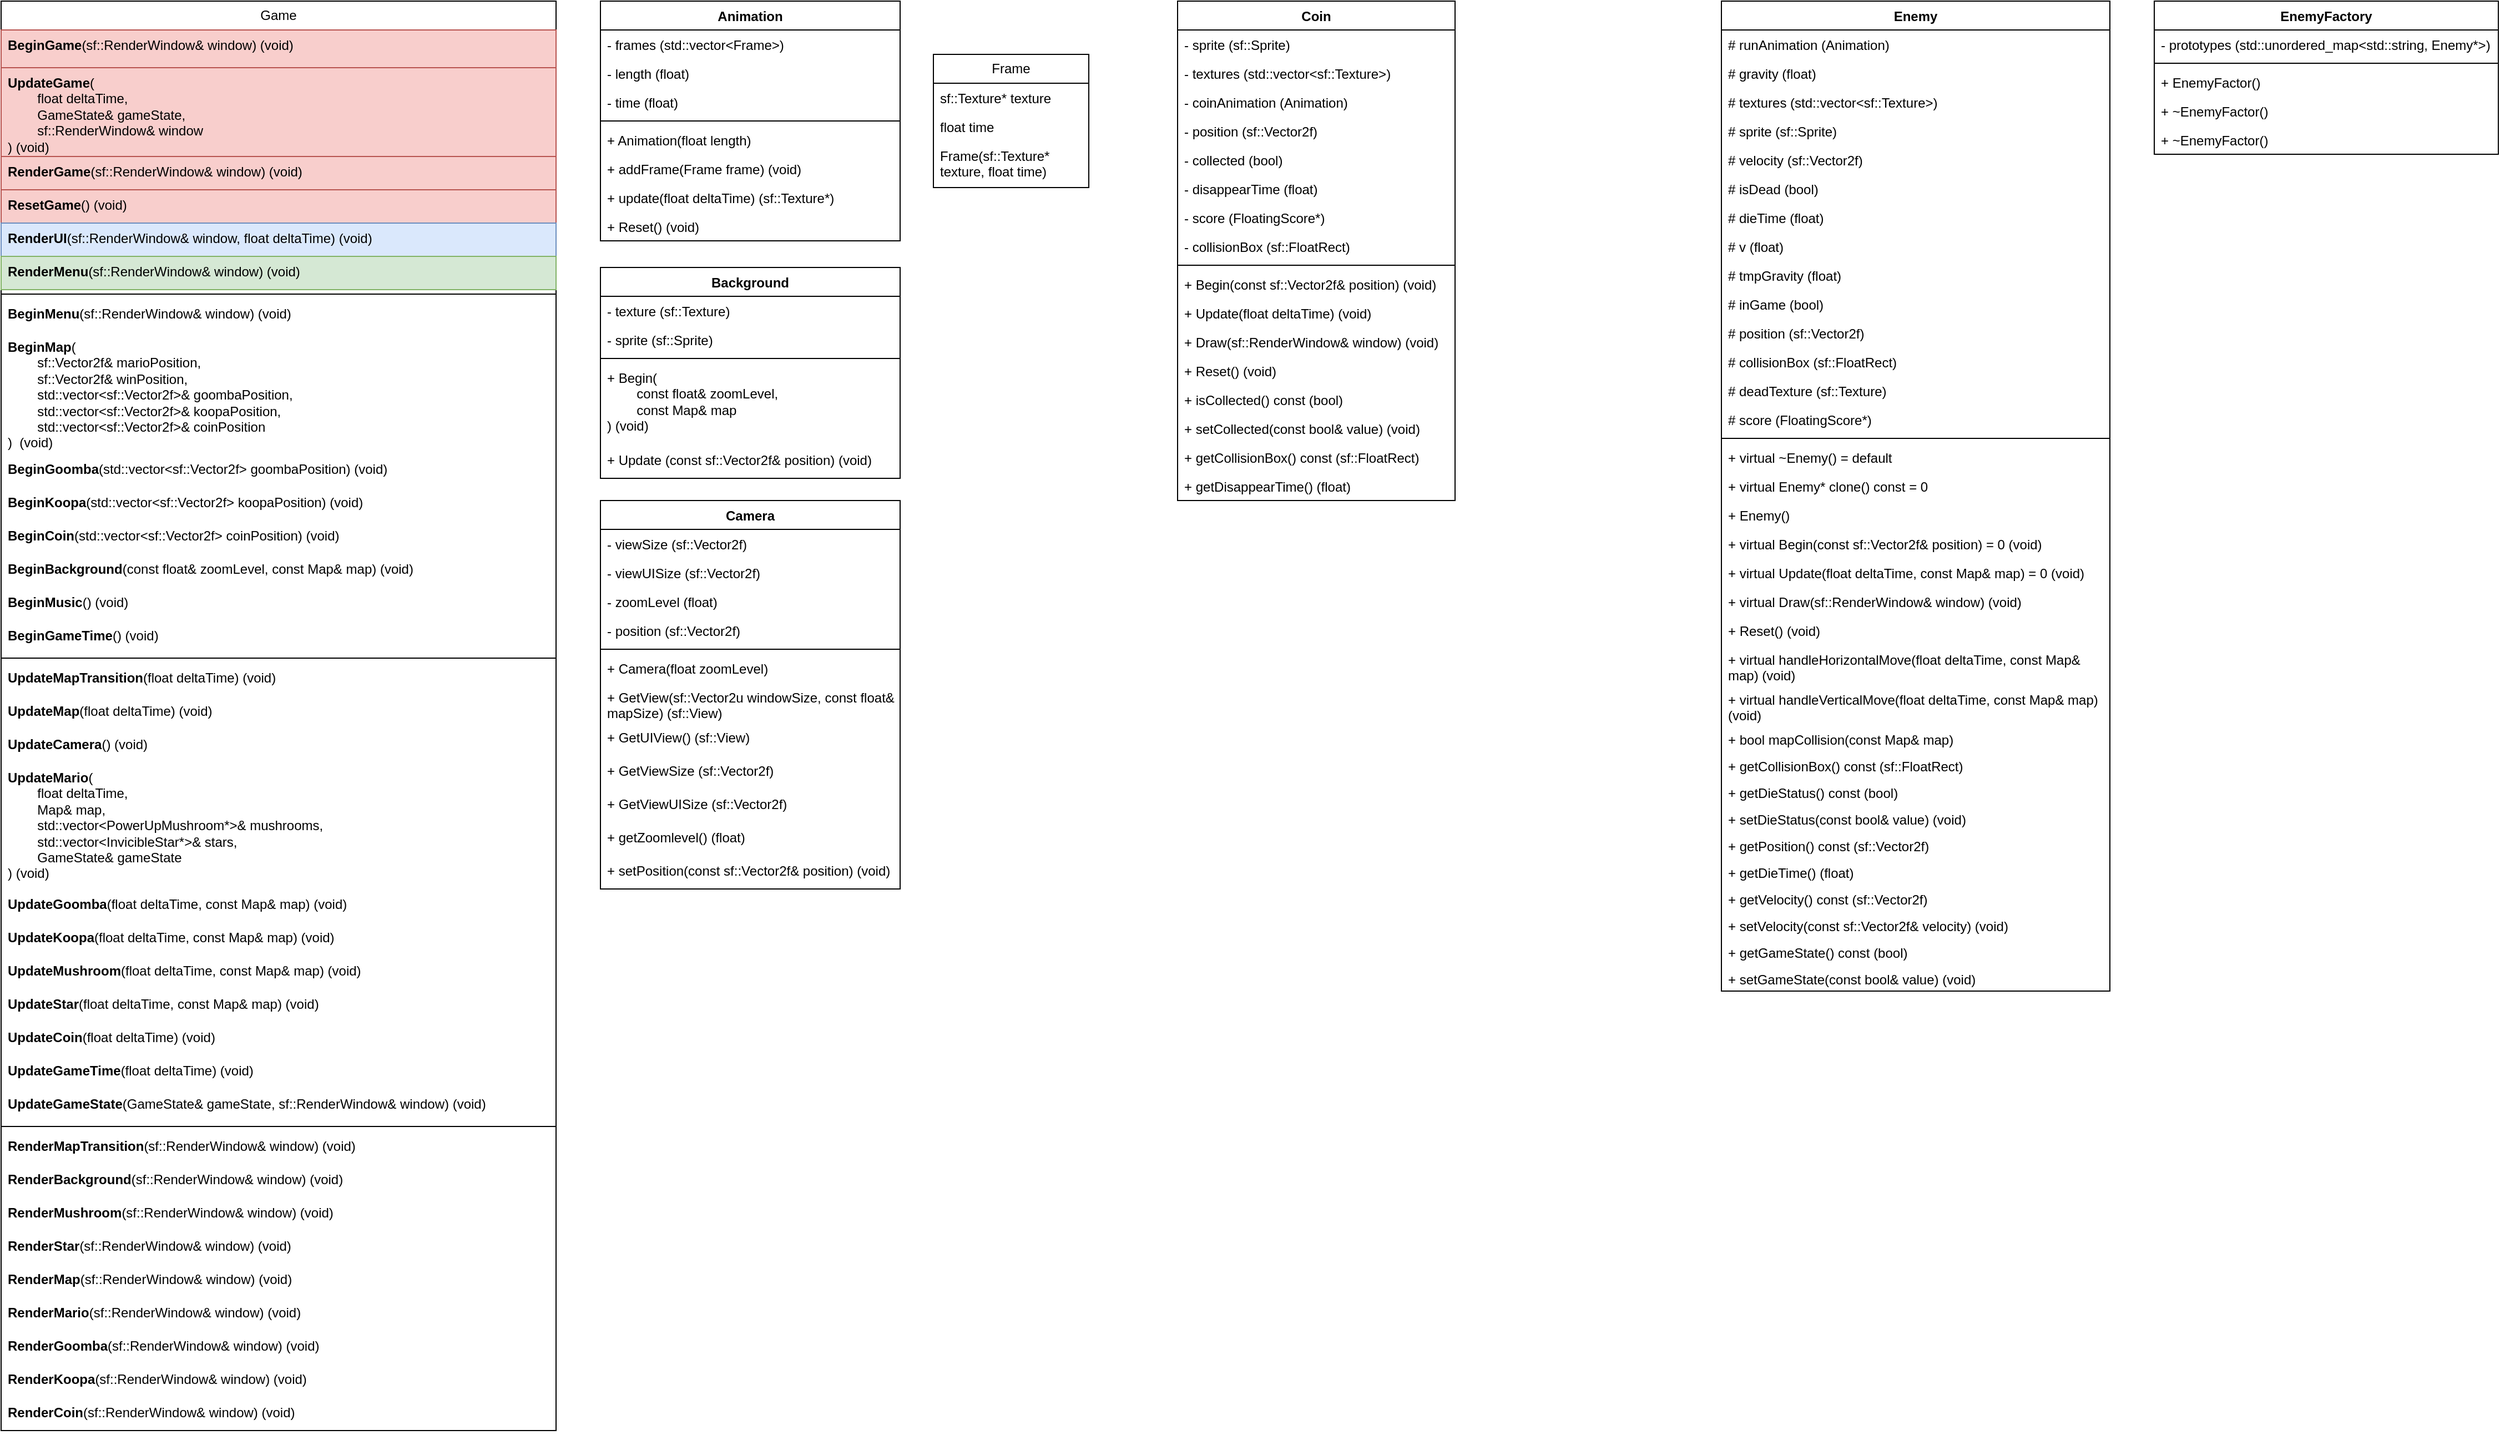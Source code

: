 <mxfile version="24.9.3">
  <diagram name="Page-1" id="PQPXkUBVj6jZy4rvquV9">
    <mxGraphModel dx="568" dy="282" grid="1" gridSize="10" guides="1" tooltips="1" connect="1" arrows="1" fold="1" page="1" pageScale="1" pageWidth="827" pageHeight="1169" math="0" shadow="0">
      <root>
        <mxCell id="0" />
        <mxCell id="1" parent="0" />
        <mxCell id="ywneILTHRXz3O28Ys9i8-1" value="Game" style="swimlane;fontStyle=0;childLayout=stackLayout;horizontal=1;startSize=26;fillColor=none;horizontalStack=0;resizeParent=1;resizeParentMax=0;resizeLast=0;collapsible=1;marginBottom=0;whiteSpace=wrap;html=1;" parent="1" vertex="1">
          <mxGeometry x="170" y="60" width="500" height="1288" as="geometry" />
        </mxCell>
        <mxCell id="ywneILTHRXz3O28Ys9i8-2" value="&lt;b&gt;BeginGame&lt;/b&gt;(sf::RenderWindow&amp;amp; window) (void)" style="text;strokeColor=#b85450;fillColor=#f8cecc;align=left;verticalAlign=top;spacingLeft=4;spacingRight=4;overflow=hidden;rotatable=0;points=[[0,0.5],[1,0.5]];portConstraint=eastwest;whiteSpace=wrap;html=1;" parent="ywneILTHRXz3O28Ys9i8-1" vertex="1">
          <mxGeometry y="26" width="500" height="34" as="geometry" />
        </mxCell>
        <mxCell id="ywneILTHRXz3O28Ys9i8-3" value="&lt;b&gt;UpdateGame&lt;/b&gt;(&lt;div&gt;&lt;span style=&quot;white-space: pre;&quot;&gt;&#x9;&lt;/span&gt;float deltaTime,&amp;nbsp;&lt;/div&gt;&lt;div&gt;&lt;span style=&quot;white-space: pre;&quot;&gt;&#x9;&lt;/span&gt;GameState&amp;amp; gameState,&amp;nbsp;&lt;/div&gt;&lt;div&gt;&lt;span style=&quot;white-space: pre;&quot;&gt;&#x9;&lt;/span&gt;sf::RenderWindow&amp;amp; window&lt;/div&gt;&lt;div&gt;) (void)&lt;/div&gt;" style="text;strokeColor=#b85450;fillColor=#f8cecc;align=left;verticalAlign=top;spacingLeft=4;spacingRight=4;overflow=hidden;rotatable=0;points=[[0,0.5],[1,0.5]];portConstraint=eastwest;whiteSpace=wrap;html=1;" parent="ywneILTHRXz3O28Ys9i8-1" vertex="1">
          <mxGeometry y="60" width="500" height="80" as="geometry" />
        </mxCell>
        <mxCell id="ywneILTHRXz3O28Ys9i8-4" value="&lt;b&gt;RenderGame&lt;/b&gt;(sf::RenderWindow&amp;amp; window) (void)" style="text;strokeColor=#b85450;fillColor=#f8cecc;align=left;verticalAlign=top;spacingLeft=4;spacingRight=4;overflow=hidden;rotatable=0;points=[[0,0.5],[1,0.5]];portConstraint=eastwest;whiteSpace=wrap;html=1;" parent="ywneILTHRXz3O28Ys9i8-1" vertex="1">
          <mxGeometry y="140" width="500" height="30" as="geometry" />
        </mxCell>
        <mxCell id="ywneILTHRXz3O28Ys9i8-7" value="&lt;b&gt;ResetGame&lt;/b&gt;() (void)" style="text;strokeColor=#b85450;fillColor=#f8cecc;align=left;verticalAlign=top;spacingLeft=4;spacingRight=4;overflow=hidden;rotatable=0;points=[[0,0.5],[1,0.5]];portConstraint=eastwest;whiteSpace=wrap;html=1;" parent="ywneILTHRXz3O28Ys9i8-1" vertex="1">
          <mxGeometry y="170" width="500" height="30" as="geometry" />
        </mxCell>
        <mxCell id="ywneILTHRXz3O28Ys9i8-5" value="&lt;b&gt;RenderUI&lt;/b&gt;(sf::RenderWindow&amp;amp; window, float deltaTime) (void)" style="text;strokeColor=#6c8ebf;fillColor=#dae8fc;align=left;verticalAlign=top;spacingLeft=4;spacingRight=4;overflow=hidden;rotatable=0;points=[[0,0.5],[1,0.5]];portConstraint=eastwest;whiteSpace=wrap;html=1;" parent="ywneILTHRXz3O28Ys9i8-1" vertex="1">
          <mxGeometry y="200" width="500" height="30" as="geometry" />
        </mxCell>
        <mxCell id="ywneILTHRXz3O28Ys9i8-6" value="&lt;b&gt;RenderMenu&lt;/b&gt;(sf::RenderWindow&amp;amp; window) (void)" style="text;strokeColor=#82b366;fillColor=#d5e8d4;align=left;verticalAlign=top;spacingLeft=4;spacingRight=4;overflow=hidden;rotatable=0;points=[[0,0.5],[1,0.5]];portConstraint=eastwest;whiteSpace=wrap;html=1;" parent="ywneILTHRXz3O28Ys9i8-1" vertex="1">
          <mxGeometry y="230" width="500" height="30" as="geometry" />
        </mxCell>
        <mxCell id="ywneILTHRXz3O28Ys9i8-18" value="" style="line;strokeWidth=1;fillColor=none;align=left;verticalAlign=middle;spacingTop=-1;spacingLeft=3;spacingRight=3;rotatable=0;labelPosition=right;points=[];portConstraint=eastwest;strokeColor=inherit;" parent="ywneILTHRXz3O28Ys9i8-1" vertex="1">
          <mxGeometry y="260" width="500" height="8" as="geometry" />
        </mxCell>
        <mxCell id="ywneILTHRXz3O28Ys9i8-10" value="&lt;b&gt;BeginMenu&lt;/b&gt;(sf::RenderWindow&amp;amp; window) (void)" style="text;strokeColor=none;fillColor=none;align=left;verticalAlign=top;spacingLeft=4;spacingRight=4;overflow=hidden;rotatable=0;points=[[0,0.5],[1,0.5]];portConstraint=eastwest;whiteSpace=wrap;html=1;" parent="ywneILTHRXz3O28Ys9i8-1" vertex="1">
          <mxGeometry y="268" width="500" height="30" as="geometry" />
        </mxCell>
        <mxCell id="ywneILTHRXz3O28Ys9i8-11" value="&lt;b&gt;BeginMap&lt;/b&gt;(&lt;div&gt;&lt;span style=&quot;white-space: pre;&quot;&gt;&#x9;&lt;/span&gt;sf::Vector2f&amp;amp; marioPosition,&lt;/div&gt;&lt;div&gt;&lt;span style=&quot;white-space: pre;&quot;&gt;&#x9;&lt;/span&gt;sf::Vector2f&amp;amp; winPosition,&lt;/div&gt;&lt;div&gt;&lt;span style=&quot;white-space: pre;&quot;&gt;&#x9;&lt;/span&gt;std::vector&amp;lt;sf::Vector2f&amp;gt;&amp;amp; goombaPosition,&lt;/div&gt;&lt;div&gt;&lt;span style=&quot;white-space: pre;&quot;&gt;&#x9;&lt;/span&gt;std::vector&amp;lt;sf::Vector2f&amp;gt;&amp;amp; koopaPosition,&amp;nbsp;&lt;/div&gt;&lt;div&gt;&lt;span style=&quot;white-space: pre;&quot;&gt;&#x9;&lt;/span&gt;std::vector&amp;lt;sf::Vector2f&amp;gt;&amp;amp; coinPosition&lt;br&gt;&lt;div&gt;)&amp;nbsp; (void)&lt;/div&gt;&lt;/div&gt;" style="text;strokeColor=none;fillColor=none;align=left;verticalAlign=top;spacingLeft=4;spacingRight=4;overflow=hidden;rotatable=0;points=[[0,0.5],[1,0.5]];portConstraint=eastwest;whiteSpace=wrap;html=1;" parent="ywneILTHRXz3O28Ys9i8-1" vertex="1">
          <mxGeometry y="298" width="500" height="110" as="geometry" />
        </mxCell>
        <mxCell id="ywneILTHRXz3O28Ys9i8-12" value="&lt;b&gt;BeginGoomba&lt;/b&gt;(std::vector&amp;lt;sf::Vector2f&amp;gt; goombaPosition) (void)" style="text;strokeColor=none;fillColor=none;align=left;verticalAlign=top;spacingLeft=4;spacingRight=4;overflow=hidden;rotatable=0;points=[[0,0.5],[1,0.5]];portConstraint=eastwest;whiteSpace=wrap;html=1;" parent="ywneILTHRXz3O28Ys9i8-1" vertex="1">
          <mxGeometry y="408" width="500" height="30" as="geometry" />
        </mxCell>
        <mxCell id="ywneILTHRXz3O28Ys9i8-13" value="&lt;b&gt;BeginKoopa&lt;/b&gt;(std::vector&amp;lt;sf::Vector2f&amp;gt; koopaPosition) (void)" style="text;strokeColor=none;fillColor=none;align=left;verticalAlign=top;spacingLeft=4;spacingRight=4;overflow=hidden;rotatable=0;points=[[0,0.5],[1,0.5]];portConstraint=eastwest;whiteSpace=wrap;html=1;" parent="ywneILTHRXz3O28Ys9i8-1" vertex="1">
          <mxGeometry y="438" width="500" height="30" as="geometry" />
        </mxCell>
        <mxCell id="ywneILTHRXz3O28Ys9i8-14" value="&lt;b&gt;BeginCoin&lt;/b&gt;(std::vector&amp;lt;sf::Vector2f&amp;gt; coinPosition) (void)" style="text;strokeColor=none;fillColor=none;align=left;verticalAlign=top;spacingLeft=4;spacingRight=4;overflow=hidden;rotatable=0;points=[[0,0.5],[1,0.5]];portConstraint=eastwest;whiteSpace=wrap;html=1;" parent="ywneILTHRXz3O28Ys9i8-1" vertex="1">
          <mxGeometry y="468" width="500" height="30" as="geometry" />
        </mxCell>
        <mxCell id="ywneILTHRXz3O28Ys9i8-15" value="&lt;b&gt;BeginBackground&lt;/b&gt;(const float&amp;amp; zoomLevel, const Map&amp;amp; map) (void)" style="text;strokeColor=none;fillColor=none;align=left;verticalAlign=top;spacingLeft=4;spacingRight=4;overflow=hidden;rotatable=0;points=[[0,0.5],[1,0.5]];portConstraint=eastwest;whiteSpace=wrap;html=1;" parent="ywneILTHRXz3O28Ys9i8-1" vertex="1">
          <mxGeometry y="498" width="500" height="30" as="geometry" />
        </mxCell>
        <mxCell id="ywneILTHRXz3O28Ys9i8-16" value="&lt;b&gt;BeginMusic&lt;/b&gt;() (void)" style="text;strokeColor=none;fillColor=none;align=left;verticalAlign=top;spacingLeft=4;spacingRight=4;overflow=hidden;rotatable=0;points=[[0,0.5],[1,0.5]];portConstraint=eastwest;whiteSpace=wrap;html=1;" parent="ywneILTHRXz3O28Ys9i8-1" vertex="1">
          <mxGeometry y="528" width="500" height="30" as="geometry" />
        </mxCell>
        <mxCell id="ywneILTHRXz3O28Ys9i8-17" value="&lt;b&gt;BeginGameTime&lt;/b&gt;() (void)" style="text;strokeColor=none;fillColor=none;align=left;verticalAlign=top;spacingLeft=4;spacingRight=4;overflow=hidden;rotatable=0;points=[[0,0.5],[1,0.5]];portConstraint=eastwest;whiteSpace=wrap;html=1;" parent="ywneILTHRXz3O28Ys9i8-1" vertex="1">
          <mxGeometry y="558" width="500" height="30" as="geometry" />
        </mxCell>
        <mxCell id="ywneILTHRXz3O28Ys9i8-20" value="" style="line;strokeWidth=1;fillColor=none;align=left;verticalAlign=middle;spacingTop=-1;spacingLeft=3;spacingRight=3;rotatable=0;labelPosition=right;points=[];portConstraint=eastwest;strokeColor=inherit;" parent="ywneILTHRXz3O28Ys9i8-1" vertex="1">
          <mxGeometry y="588" width="500" height="8" as="geometry" />
        </mxCell>
        <mxCell id="ywneILTHRXz3O28Ys9i8-19" value="&lt;b&gt;UpdateMapTransition&lt;/b&gt;(float deltaTime) (void)" style="text;strokeColor=none;fillColor=none;align=left;verticalAlign=top;spacingLeft=4;spacingRight=4;overflow=hidden;rotatable=0;points=[[0,0.5],[1,0.5]];portConstraint=eastwest;whiteSpace=wrap;html=1;" parent="ywneILTHRXz3O28Ys9i8-1" vertex="1">
          <mxGeometry y="596" width="500" height="30" as="geometry" />
        </mxCell>
        <mxCell id="ywneILTHRXz3O28Ys9i8-21" value="&lt;b&gt;UpdateMap&lt;/b&gt;(float deltaTime) (void)" style="text;strokeColor=none;fillColor=none;align=left;verticalAlign=top;spacingLeft=4;spacingRight=4;overflow=hidden;rotatable=0;points=[[0,0.5],[1,0.5]];portConstraint=eastwest;whiteSpace=wrap;html=1;" parent="ywneILTHRXz3O28Ys9i8-1" vertex="1">
          <mxGeometry y="626" width="500" height="30" as="geometry" />
        </mxCell>
        <mxCell id="ywneILTHRXz3O28Ys9i8-22" value="&lt;b&gt;UpdateCamera&lt;/b&gt;() (void)" style="text;strokeColor=none;fillColor=none;align=left;verticalAlign=top;spacingLeft=4;spacingRight=4;overflow=hidden;rotatable=0;points=[[0,0.5],[1,0.5]];portConstraint=eastwest;whiteSpace=wrap;html=1;" parent="ywneILTHRXz3O28Ys9i8-1" vertex="1">
          <mxGeometry y="656" width="500" height="30" as="geometry" />
        </mxCell>
        <mxCell id="ywneILTHRXz3O28Ys9i8-23" value="&lt;b&gt;UpdateMario&lt;/b&gt;(&lt;div&gt;&lt;span style=&quot;white-space: pre;&quot;&gt;&#x9;&lt;/span&gt;float deltaTime,&lt;br&gt;&lt;/div&gt;&lt;div&gt;&lt;span style=&quot;white-space: pre;&quot;&gt;&#x9;&lt;/span&gt;Map&amp;amp; map,&lt;/div&gt;&lt;div&gt;&lt;span style=&quot;white-space: pre;&quot;&gt;&#x9;&lt;/span&gt;std::vector&amp;lt;PowerUpMushroom*&amp;gt;&amp;amp; mushrooms,&lt;br&gt;&lt;/div&gt;&lt;div&gt;&lt;span style=&quot;white-space: pre;&quot;&gt;&#x9;&lt;/span&gt;std::vector&amp;lt;InvicibleStar*&amp;gt;&amp;amp; stars,&lt;/div&gt;&lt;div&gt;&lt;span style=&quot;white-space: pre;&quot;&gt;&#x9;&lt;/span&gt;GameState&amp;amp; gameState&lt;br&gt;&lt;/div&gt;&lt;div&gt;) (void)&lt;/div&gt;" style="text;strokeColor=none;fillColor=none;align=left;verticalAlign=top;spacingLeft=4;spacingRight=4;overflow=hidden;rotatable=0;points=[[0,0.5],[1,0.5]];portConstraint=eastwest;whiteSpace=wrap;html=1;" parent="ywneILTHRXz3O28Ys9i8-1" vertex="1">
          <mxGeometry y="686" width="500" height="114" as="geometry" />
        </mxCell>
        <mxCell id="ywneILTHRXz3O28Ys9i8-24" value="&lt;b&gt;UpdateGoomba&lt;/b&gt;(float deltaTime, const Map&amp;amp; map) (void)" style="text;strokeColor=none;fillColor=none;align=left;verticalAlign=top;spacingLeft=4;spacingRight=4;overflow=hidden;rotatable=0;points=[[0,0.5],[1,0.5]];portConstraint=eastwest;whiteSpace=wrap;html=1;" parent="ywneILTHRXz3O28Ys9i8-1" vertex="1">
          <mxGeometry y="800" width="500" height="30" as="geometry" />
        </mxCell>
        <mxCell id="ywneILTHRXz3O28Ys9i8-25" value="&lt;b&gt;UpdateKoopa&lt;/b&gt;(float deltaTime, const Map&amp;amp; map) (void)" style="text;strokeColor=none;fillColor=none;align=left;verticalAlign=top;spacingLeft=4;spacingRight=4;overflow=hidden;rotatable=0;points=[[0,0.5],[1,0.5]];portConstraint=eastwest;whiteSpace=wrap;html=1;" parent="ywneILTHRXz3O28Ys9i8-1" vertex="1">
          <mxGeometry y="830" width="500" height="30" as="geometry" />
        </mxCell>
        <mxCell id="ywneILTHRXz3O28Ys9i8-26" value="&lt;b&gt;UpdateMushroom&lt;/b&gt;(float deltaTime, const Map&amp;amp; map) (void)" style="text;strokeColor=none;fillColor=none;align=left;verticalAlign=top;spacingLeft=4;spacingRight=4;overflow=hidden;rotatable=0;points=[[0,0.5],[1,0.5]];portConstraint=eastwest;whiteSpace=wrap;html=1;" parent="ywneILTHRXz3O28Ys9i8-1" vertex="1">
          <mxGeometry y="860" width="500" height="30" as="geometry" />
        </mxCell>
        <mxCell id="ywneILTHRXz3O28Ys9i8-27" value="&lt;b&gt;UpdateStar&lt;/b&gt;(float deltaTime, const Map&amp;amp; map) (void)" style="text;strokeColor=none;fillColor=none;align=left;verticalAlign=top;spacingLeft=4;spacingRight=4;overflow=hidden;rotatable=0;points=[[0,0.5],[1,0.5]];portConstraint=eastwest;whiteSpace=wrap;html=1;" parent="ywneILTHRXz3O28Ys9i8-1" vertex="1">
          <mxGeometry y="890" width="500" height="30" as="geometry" />
        </mxCell>
        <mxCell id="ywneILTHRXz3O28Ys9i8-28" value="&lt;b&gt;UpdateCoin&lt;/b&gt;(float deltaTime) (void)" style="text;strokeColor=none;fillColor=none;align=left;verticalAlign=top;spacingLeft=4;spacingRight=4;overflow=hidden;rotatable=0;points=[[0,0.5],[1,0.5]];portConstraint=eastwest;whiteSpace=wrap;html=1;" parent="ywneILTHRXz3O28Ys9i8-1" vertex="1">
          <mxGeometry y="920" width="500" height="30" as="geometry" />
        </mxCell>
        <mxCell id="ywneILTHRXz3O28Ys9i8-29" value="&lt;b&gt;UpdateGameTime&lt;/b&gt;(float deltaTime) (void)" style="text;strokeColor=none;fillColor=none;align=left;verticalAlign=top;spacingLeft=4;spacingRight=4;overflow=hidden;rotatable=0;points=[[0,0.5],[1,0.5]];portConstraint=eastwest;whiteSpace=wrap;html=1;" parent="ywneILTHRXz3O28Ys9i8-1" vertex="1">
          <mxGeometry y="950" width="500" height="30" as="geometry" />
        </mxCell>
        <mxCell id="ywneILTHRXz3O28Ys9i8-30" value="&lt;b&gt;UpdateGameState&lt;/b&gt;(GameState&amp;amp; gameState, sf::RenderWindow&amp;amp; window) (void)" style="text;strokeColor=none;fillColor=none;align=left;verticalAlign=top;spacingLeft=4;spacingRight=4;overflow=hidden;rotatable=0;points=[[0,0.5],[1,0.5]];portConstraint=eastwest;whiteSpace=wrap;html=1;" parent="ywneILTHRXz3O28Ys9i8-1" vertex="1">
          <mxGeometry y="980" width="500" height="30" as="geometry" />
        </mxCell>
        <mxCell id="ywneILTHRXz3O28Ys9i8-32" value="" style="line;strokeWidth=1;fillColor=none;align=left;verticalAlign=middle;spacingTop=-1;spacingLeft=3;spacingRight=3;rotatable=0;labelPosition=right;points=[];portConstraint=eastwest;strokeColor=inherit;" parent="ywneILTHRXz3O28Ys9i8-1" vertex="1">
          <mxGeometry y="1010" width="500" height="8" as="geometry" />
        </mxCell>
        <mxCell id="ywneILTHRXz3O28Ys9i8-31" value="&lt;b&gt;RenderMapTransition&lt;/b&gt;(sf::RenderWindow&amp;amp; window) (void)" style="text;strokeColor=none;fillColor=none;align=left;verticalAlign=top;spacingLeft=4;spacingRight=4;overflow=hidden;rotatable=0;points=[[0,0.5],[1,0.5]];portConstraint=eastwest;whiteSpace=wrap;html=1;" parent="ywneILTHRXz3O28Ys9i8-1" vertex="1">
          <mxGeometry y="1018" width="500" height="30" as="geometry" />
        </mxCell>
        <mxCell id="ywneILTHRXz3O28Ys9i8-33" value="&lt;b&gt;RenderBackground&lt;/b&gt;(sf::RenderWindow&amp;amp; window) (void)" style="text;strokeColor=none;fillColor=none;align=left;verticalAlign=top;spacingLeft=4;spacingRight=4;overflow=hidden;rotatable=0;points=[[0,0.5],[1,0.5]];portConstraint=eastwest;whiteSpace=wrap;html=1;" parent="ywneILTHRXz3O28Ys9i8-1" vertex="1">
          <mxGeometry y="1048" width="500" height="30" as="geometry" />
        </mxCell>
        <mxCell id="ywneILTHRXz3O28Ys9i8-34" value="&lt;b&gt;RenderMushroom&lt;/b&gt;(sf::RenderWindow&amp;amp; window) (void)" style="text;strokeColor=none;fillColor=none;align=left;verticalAlign=top;spacingLeft=4;spacingRight=4;overflow=hidden;rotatable=0;points=[[0,0.5],[1,0.5]];portConstraint=eastwest;whiteSpace=wrap;html=1;" parent="ywneILTHRXz3O28Ys9i8-1" vertex="1">
          <mxGeometry y="1078" width="500" height="30" as="geometry" />
        </mxCell>
        <mxCell id="ywneILTHRXz3O28Ys9i8-35" value="&lt;b&gt;RenderStar&lt;/b&gt;(sf::RenderWindow&amp;amp; window) (void)" style="text;strokeColor=none;fillColor=none;align=left;verticalAlign=top;spacingLeft=4;spacingRight=4;overflow=hidden;rotatable=0;points=[[0,0.5],[1,0.5]];portConstraint=eastwest;whiteSpace=wrap;html=1;" parent="ywneILTHRXz3O28Ys9i8-1" vertex="1">
          <mxGeometry y="1108" width="500" height="30" as="geometry" />
        </mxCell>
        <mxCell id="ywneILTHRXz3O28Ys9i8-36" value="&lt;b&gt;RenderMap&lt;/b&gt;(sf::RenderWindow&amp;amp; window) (void)" style="text;strokeColor=none;fillColor=none;align=left;verticalAlign=top;spacingLeft=4;spacingRight=4;overflow=hidden;rotatable=0;points=[[0,0.5],[1,0.5]];portConstraint=eastwest;whiteSpace=wrap;html=1;" parent="ywneILTHRXz3O28Ys9i8-1" vertex="1">
          <mxGeometry y="1138" width="500" height="30" as="geometry" />
        </mxCell>
        <mxCell id="ywneILTHRXz3O28Ys9i8-37" value="&lt;b&gt;RenderMario&lt;/b&gt;(sf::RenderWindow&amp;amp; window) (void)" style="text;strokeColor=none;fillColor=none;align=left;verticalAlign=top;spacingLeft=4;spacingRight=4;overflow=hidden;rotatable=0;points=[[0,0.5],[1,0.5]];portConstraint=eastwest;whiteSpace=wrap;html=1;" parent="ywneILTHRXz3O28Ys9i8-1" vertex="1">
          <mxGeometry y="1168" width="500" height="30" as="geometry" />
        </mxCell>
        <mxCell id="ywneILTHRXz3O28Ys9i8-38" value="&lt;b&gt;RenderGoomba&lt;/b&gt;(sf::RenderWindow&amp;amp; window) (void)" style="text;strokeColor=none;fillColor=none;align=left;verticalAlign=top;spacingLeft=4;spacingRight=4;overflow=hidden;rotatable=0;points=[[0,0.5],[1,0.5]];portConstraint=eastwest;whiteSpace=wrap;html=1;" parent="ywneILTHRXz3O28Ys9i8-1" vertex="1">
          <mxGeometry y="1198" width="500" height="30" as="geometry" />
        </mxCell>
        <mxCell id="ywneILTHRXz3O28Ys9i8-39" value="&lt;b&gt;RenderKoopa&lt;/b&gt;(sf::RenderWindow&amp;amp; window) (void)" style="text;strokeColor=none;fillColor=none;align=left;verticalAlign=top;spacingLeft=4;spacingRight=4;overflow=hidden;rotatable=0;points=[[0,0.5],[1,0.5]];portConstraint=eastwest;whiteSpace=wrap;html=1;" parent="ywneILTHRXz3O28Ys9i8-1" vertex="1">
          <mxGeometry y="1228" width="500" height="30" as="geometry" />
        </mxCell>
        <mxCell id="ywneILTHRXz3O28Ys9i8-40" value="&lt;b&gt;RenderCoin&lt;/b&gt;(sf::RenderWindow&amp;amp; window) (void)" style="text;strokeColor=none;fillColor=none;align=left;verticalAlign=top;spacingLeft=4;spacingRight=4;overflow=hidden;rotatable=0;points=[[0,0.5],[1,0.5]];portConstraint=eastwest;whiteSpace=wrap;html=1;" parent="ywneILTHRXz3O28Ys9i8-1" vertex="1">
          <mxGeometry y="1258" width="500" height="30" as="geometry" />
        </mxCell>
        <mxCell id="ywneILTHRXz3O28Ys9i8-41" value="Animation" style="swimlane;fontStyle=1;align=center;verticalAlign=top;childLayout=stackLayout;horizontal=1;startSize=26;horizontalStack=0;resizeParent=1;resizeParentMax=0;resizeLast=0;collapsible=1;marginBottom=0;whiteSpace=wrap;html=1;" parent="1" vertex="1">
          <mxGeometry x="710" y="60" width="270" height="216" as="geometry" />
        </mxCell>
        <mxCell id="ywneILTHRXz3O28Ys9i8-42" value="- frames (std::vector&amp;lt;Frame&amp;gt;)" style="text;strokeColor=none;fillColor=none;align=left;verticalAlign=top;spacingLeft=4;spacingRight=4;overflow=hidden;rotatable=0;points=[[0,0.5],[1,0.5]];portConstraint=eastwest;whiteSpace=wrap;html=1;" parent="ywneILTHRXz3O28Ys9i8-41" vertex="1">
          <mxGeometry y="26" width="270" height="26" as="geometry" />
        </mxCell>
        <mxCell id="ywneILTHRXz3O28Ys9i8-59" value="- length (float)" style="text;strokeColor=none;fillColor=none;align=left;verticalAlign=top;spacingLeft=4;spacingRight=4;overflow=hidden;rotatable=0;points=[[0,0.5],[1,0.5]];portConstraint=eastwest;whiteSpace=wrap;html=1;" parent="ywneILTHRXz3O28Ys9i8-41" vertex="1">
          <mxGeometry y="52" width="270" height="26" as="geometry" />
        </mxCell>
        <mxCell id="ywneILTHRXz3O28Ys9i8-60" value="- time (float)" style="text;strokeColor=none;fillColor=none;align=left;verticalAlign=top;spacingLeft=4;spacingRight=4;overflow=hidden;rotatable=0;points=[[0,0.5],[1,0.5]];portConstraint=eastwest;whiteSpace=wrap;html=1;" parent="ywneILTHRXz3O28Ys9i8-41" vertex="1">
          <mxGeometry y="78" width="270" height="26" as="geometry" />
        </mxCell>
        <mxCell id="ywneILTHRXz3O28Ys9i8-43" value="" style="line;strokeWidth=1;fillColor=none;align=left;verticalAlign=middle;spacingTop=-1;spacingLeft=3;spacingRight=3;rotatable=0;labelPosition=right;points=[];portConstraint=eastwest;strokeColor=inherit;" parent="ywneILTHRXz3O28Ys9i8-41" vertex="1">
          <mxGeometry y="104" width="270" height="8" as="geometry" />
        </mxCell>
        <mxCell id="ywneILTHRXz3O28Ys9i8-44" value="+ Animation(float length)" style="text;strokeColor=none;fillColor=none;align=left;verticalAlign=top;spacingLeft=4;spacingRight=4;overflow=hidden;rotatable=0;points=[[0,0.5],[1,0.5]];portConstraint=eastwest;whiteSpace=wrap;html=1;" parent="ywneILTHRXz3O28Ys9i8-41" vertex="1">
          <mxGeometry y="112" width="270" height="26" as="geometry" />
        </mxCell>
        <mxCell id="ywneILTHRXz3O28Ys9i8-61" value="+ addFrame(Frame frame) (void)" style="text;strokeColor=none;fillColor=none;align=left;verticalAlign=top;spacingLeft=4;spacingRight=4;overflow=hidden;rotatable=0;points=[[0,0.5],[1,0.5]];portConstraint=eastwest;whiteSpace=wrap;html=1;" parent="ywneILTHRXz3O28Ys9i8-41" vertex="1">
          <mxGeometry y="138" width="270" height="26" as="geometry" />
        </mxCell>
        <mxCell id="ywneILTHRXz3O28Ys9i8-62" value="+ update(float deltaTime) (sf::Texture*)" style="text;strokeColor=none;fillColor=none;align=left;verticalAlign=top;spacingLeft=4;spacingRight=4;overflow=hidden;rotatable=0;points=[[0,0.5],[1,0.5]];portConstraint=eastwest;whiteSpace=wrap;html=1;" parent="ywneILTHRXz3O28Ys9i8-41" vertex="1">
          <mxGeometry y="164" width="270" height="26" as="geometry" />
        </mxCell>
        <mxCell id="ywneILTHRXz3O28Ys9i8-63" value="+ Reset() (void)" style="text;strokeColor=none;fillColor=none;align=left;verticalAlign=top;spacingLeft=4;spacingRight=4;overflow=hidden;rotatable=0;points=[[0,0.5],[1,0.5]];portConstraint=eastwest;whiteSpace=wrap;html=1;" parent="ywneILTHRXz3O28Ys9i8-41" vertex="1">
          <mxGeometry y="190" width="270" height="26" as="geometry" />
        </mxCell>
        <mxCell id="ywneILTHRXz3O28Ys9i8-53" value="Frame" style="swimlane;fontStyle=0;childLayout=stackLayout;horizontal=1;startSize=26;fillColor=none;horizontalStack=0;resizeParent=1;resizeParentMax=0;resizeLast=0;collapsible=1;marginBottom=0;whiteSpace=wrap;html=1;" parent="1" vertex="1">
          <mxGeometry x="1010" y="108" width="140" height="120" as="geometry" />
        </mxCell>
        <mxCell id="ywneILTHRXz3O28Ys9i8-54" value="sf::Texture* texture" style="text;strokeColor=none;fillColor=none;align=left;verticalAlign=top;spacingLeft=4;spacingRight=4;overflow=hidden;rotatable=0;points=[[0,0.5],[1,0.5]];portConstraint=eastwest;whiteSpace=wrap;html=1;" parent="ywneILTHRXz3O28Ys9i8-53" vertex="1">
          <mxGeometry y="26" width="140" height="26" as="geometry" />
        </mxCell>
        <mxCell id="ywneILTHRXz3O28Ys9i8-57" value="float time" style="text;strokeColor=none;fillColor=none;align=left;verticalAlign=top;spacingLeft=4;spacingRight=4;overflow=hidden;rotatable=0;points=[[0,0.5],[1,0.5]];portConstraint=eastwest;whiteSpace=wrap;html=1;" parent="ywneILTHRXz3O28Ys9i8-53" vertex="1">
          <mxGeometry y="52" width="140" height="26" as="geometry" />
        </mxCell>
        <mxCell id="ywneILTHRXz3O28Ys9i8-58" value="Frame(sf::Texture* texture, float time)" style="text;strokeColor=none;fillColor=none;align=left;verticalAlign=top;spacingLeft=4;spacingRight=4;overflow=hidden;rotatable=0;points=[[0,0.5],[1,0.5]];portConstraint=eastwest;whiteSpace=wrap;html=1;" parent="ywneILTHRXz3O28Ys9i8-53" vertex="1">
          <mxGeometry y="78" width="140" height="42" as="geometry" />
        </mxCell>
        <mxCell id="ywneILTHRXz3O28Ys9i8-64" value="Background" style="swimlane;fontStyle=1;align=center;verticalAlign=top;childLayout=stackLayout;horizontal=1;startSize=26;horizontalStack=0;resizeParent=1;resizeParentMax=0;resizeLast=0;collapsible=1;marginBottom=0;whiteSpace=wrap;html=1;" parent="1" vertex="1">
          <mxGeometry x="710" y="300" width="270" height="190" as="geometry" />
        </mxCell>
        <mxCell id="ywneILTHRXz3O28Ys9i8-65" value="- texture (sf::Texture)" style="text;strokeColor=none;fillColor=none;align=left;verticalAlign=top;spacingLeft=4;spacingRight=4;overflow=hidden;rotatable=0;points=[[0,0.5],[1,0.5]];portConstraint=eastwest;whiteSpace=wrap;html=1;" parent="ywneILTHRXz3O28Ys9i8-64" vertex="1">
          <mxGeometry y="26" width="270" height="26" as="geometry" />
        </mxCell>
        <mxCell id="ywneILTHRXz3O28Ys9i8-68" value="- sprite (sf::Sprite)" style="text;strokeColor=none;fillColor=none;align=left;verticalAlign=top;spacingLeft=4;spacingRight=4;overflow=hidden;rotatable=0;points=[[0,0.5],[1,0.5]];portConstraint=eastwest;whiteSpace=wrap;html=1;" parent="ywneILTHRXz3O28Ys9i8-64" vertex="1">
          <mxGeometry y="52" width="270" height="26" as="geometry" />
        </mxCell>
        <mxCell id="ywneILTHRXz3O28Ys9i8-66" value="" style="line;strokeWidth=1;fillColor=none;align=left;verticalAlign=middle;spacingTop=-1;spacingLeft=3;spacingRight=3;rotatable=0;labelPosition=right;points=[];portConstraint=eastwest;strokeColor=inherit;" parent="ywneILTHRXz3O28Ys9i8-64" vertex="1">
          <mxGeometry y="78" width="270" height="8" as="geometry" />
        </mxCell>
        <mxCell id="ywneILTHRXz3O28Ys9i8-67" value="+ Begin(&lt;div&gt;&lt;span style=&quot;white-space: pre;&quot;&gt;&#x9;&lt;/span&gt;const float&amp;amp; zoomLevel,&lt;/div&gt;&lt;div&gt;&lt;span style=&quot;white-space: pre;&quot;&gt;&#x9;&lt;/span&gt;const Map&amp;amp; map&lt;br&gt;&lt;/div&gt;&lt;div&gt;) (void)&lt;/div&gt;" style="text;strokeColor=none;fillColor=none;align=left;verticalAlign=top;spacingLeft=4;spacingRight=4;overflow=hidden;rotatable=0;points=[[0,0.5],[1,0.5]];portConstraint=eastwest;whiteSpace=wrap;html=1;" parent="ywneILTHRXz3O28Ys9i8-64" vertex="1">
          <mxGeometry y="86" width="270" height="74" as="geometry" />
        </mxCell>
        <mxCell id="ywneILTHRXz3O28Ys9i8-69" value="+ Update (const sf::Vector2f&amp;amp; position) (void)" style="text;strokeColor=none;fillColor=none;align=left;verticalAlign=top;spacingLeft=4;spacingRight=4;overflow=hidden;rotatable=0;points=[[0,0.5],[1,0.5]];portConstraint=eastwest;whiteSpace=wrap;html=1;" parent="ywneILTHRXz3O28Ys9i8-64" vertex="1">
          <mxGeometry y="160" width="270" height="30" as="geometry" />
        </mxCell>
        <mxCell id="ywneILTHRXz3O28Ys9i8-71" value="Camera" style="swimlane;fontStyle=1;align=center;verticalAlign=top;childLayout=stackLayout;horizontal=1;startSize=26;horizontalStack=0;resizeParent=1;resizeParentMax=0;resizeLast=0;collapsible=1;marginBottom=0;whiteSpace=wrap;html=1;" parent="1" vertex="1">
          <mxGeometry x="710" y="510" width="270" height="350" as="geometry" />
        </mxCell>
        <mxCell id="ywneILTHRXz3O28Ys9i8-72" value="- viewSize (sf::Vector2f)" style="text;strokeColor=none;fillColor=none;align=left;verticalAlign=top;spacingLeft=4;spacingRight=4;overflow=hidden;rotatable=0;points=[[0,0.5],[1,0.5]];portConstraint=eastwest;whiteSpace=wrap;html=1;" parent="ywneILTHRXz3O28Ys9i8-71" vertex="1">
          <mxGeometry y="26" width="270" height="26" as="geometry" />
        </mxCell>
        <mxCell id="ywneILTHRXz3O28Ys9i8-75" value="- viewUISize (sf::Vector2f)" style="text;strokeColor=none;fillColor=none;align=left;verticalAlign=top;spacingLeft=4;spacingRight=4;overflow=hidden;rotatable=0;points=[[0,0.5],[1,0.5]];portConstraint=eastwest;whiteSpace=wrap;html=1;" parent="ywneILTHRXz3O28Ys9i8-71" vertex="1">
          <mxGeometry y="52" width="270" height="26" as="geometry" />
        </mxCell>
        <mxCell id="ywneILTHRXz3O28Ys9i8-76" value="- zoomLevel (float)" style="text;strokeColor=none;fillColor=none;align=left;verticalAlign=top;spacingLeft=4;spacingRight=4;overflow=hidden;rotatable=0;points=[[0,0.5],[1,0.5]];portConstraint=eastwest;whiteSpace=wrap;html=1;" parent="ywneILTHRXz3O28Ys9i8-71" vertex="1">
          <mxGeometry y="78" width="270" height="26" as="geometry" />
        </mxCell>
        <mxCell id="ywneILTHRXz3O28Ys9i8-77" value="- position (sf::Vector2f)" style="text;strokeColor=none;fillColor=none;align=left;verticalAlign=top;spacingLeft=4;spacingRight=4;overflow=hidden;rotatable=0;points=[[0,0.5],[1,0.5]];portConstraint=eastwest;whiteSpace=wrap;html=1;" parent="ywneILTHRXz3O28Ys9i8-71" vertex="1">
          <mxGeometry y="104" width="270" height="26" as="geometry" />
        </mxCell>
        <mxCell id="ywneILTHRXz3O28Ys9i8-73" value="" style="line;strokeWidth=1;fillColor=none;align=left;verticalAlign=middle;spacingTop=-1;spacingLeft=3;spacingRight=3;rotatable=0;labelPosition=right;points=[];portConstraint=eastwest;strokeColor=inherit;" parent="ywneILTHRXz3O28Ys9i8-71" vertex="1">
          <mxGeometry y="130" width="270" height="8" as="geometry" />
        </mxCell>
        <mxCell id="ywneILTHRXz3O28Ys9i8-74" value="+ Camera(float zoomLevel)" style="text;strokeColor=none;fillColor=none;align=left;verticalAlign=top;spacingLeft=4;spacingRight=4;overflow=hidden;rotatable=0;points=[[0,0.5],[1,0.5]];portConstraint=eastwest;whiteSpace=wrap;html=1;" parent="ywneILTHRXz3O28Ys9i8-71" vertex="1">
          <mxGeometry y="138" width="270" height="26" as="geometry" />
        </mxCell>
        <mxCell id="ywneILTHRXz3O28Ys9i8-78" value="+ GetView(sf::Vector2u windowSize, const float&amp;amp; mapSize) (sf::View)" style="text;strokeColor=none;fillColor=none;align=left;verticalAlign=top;spacingLeft=4;spacingRight=4;overflow=hidden;rotatable=0;points=[[0,0.5],[1,0.5]];portConstraint=eastwest;whiteSpace=wrap;html=1;" parent="ywneILTHRXz3O28Ys9i8-71" vertex="1">
          <mxGeometry y="164" width="270" height="36" as="geometry" />
        </mxCell>
        <mxCell id="ywneILTHRXz3O28Ys9i8-79" value="+ GetUIView() (sf::View)" style="text;strokeColor=none;fillColor=none;align=left;verticalAlign=top;spacingLeft=4;spacingRight=4;overflow=hidden;rotatable=0;points=[[0,0.5],[1,0.5]];portConstraint=eastwest;whiteSpace=wrap;html=1;" parent="ywneILTHRXz3O28Ys9i8-71" vertex="1">
          <mxGeometry y="200" width="270" height="30" as="geometry" />
        </mxCell>
        <mxCell id="ywneILTHRXz3O28Ys9i8-80" value="+ GetViewSize (sf::Vector2f)" style="text;strokeColor=none;fillColor=none;align=left;verticalAlign=top;spacingLeft=4;spacingRight=4;overflow=hidden;rotatable=0;points=[[0,0.5],[1,0.5]];portConstraint=eastwest;whiteSpace=wrap;html=1;" parent="ywneILTHRXz3O28Ys9i8-71" vertex="1">
          <mxGeometry y="230" width="270" height="30" as="geometry" />
        </mxCell>
        <mxCell id="ywneILTHRXz3O28Ys9i8-81" value="+ GetViewUISize (sf::Vector2f)" style="text;strokeColor=none;fillColor=none;align=left;verticalAlign=top;spacingLeft=4;spacingRight=4;overflow=hidden;rotatable=0;points=[[0,0.5],[1,0.5]];portConstraint=eastwest;whiteSpace=wrap;html=1;" parent="ywneILTHRXz3O28Ys9i8-71" vertex="1">
          <mxGeometry y="260" width="270" height="30" as="geometry" />
        </mxCell>
        <mxCell id="ywneILTHRXz3O28Ys9i8-82" value="+ getZoomlevel() (float)" style="text;strokeColor=none;fillColor=none;align=left;verticalAlign=top;spacingLeft=4;spacingRight=4;overflow=hidden;rotatable=0;points=[[0,0.5],[1,0.5]];portConstraint=eastwest;whiteSpace=wrap;html=1;" parent="ywneILTHRXz3O28Ys9i8-71" vertex="1">
          <mxGeometry y="290" width="270" height="30" as="geometry" />
        </mxCell>
        <mxCell id="ywneILTHRXz3O28Ys9i8-83" value="+ setPosition(const sf::Vector2f&amp;amp; position) (void)" style="text;strokeColor=none;fillColor=none;align=left;verticalAlign=top;spacingLeft=4;spacingRight=4;overflow=hidden;rotatable=0;points=[[0,0.5],[1,0.5]];portConstraint=eastwest;whiteSpace=wrap;html=1;" parent="ywneILTHRXz3O28Ys9i8-71" vertex="1">
          <mxGeometry y="320" width="270" height="30" as="geometry" />
        </mxCell>
        <mxCell id="ywneILTHRXz3O28Ys9i8-84" value="Coin" style="swimlane;fontStyle=1;align=center;verticalAlign=top;childLayout=stackLayout;horizontal=1;startSize=26;horizontalStack=0;resizeParent=1;resizeParentMax=0;resizeLast=0;collapsible=1;marginBottom=0;whiteSpace=wrap;html=1;" parent="1" vertex="1">
          <mxGeometry x="1230" y="60" width="250" height="450" as="geometry" />
        </mxCell>
        <mxCell id="ywneILTHRXz3O28Ys9i8-85" value="- sprite (sf::Sprite)&amp;nbsp;&amp;nbsp;" style="text;strokeColor=none;fillColor=none;align=left;verticalAlign=top;spacingLeft=4;spacingRight=4;overflow=hidden;rotatable=0;points=[[0,0.5],[1,0.5]];portConstraint=eastwest;whiteSpace=wrap;html=1;" parent="ywneILTHRXz3O28Ys9i8-84" vertex="1">
          <mxGeometry y="26" width="250" height="26" as="geometry" />
        </mxCell>
        <mxCell id="ywneILTHRXz3O28Ys9i8-92" value="- textures (std::vector&amp;lt;sf::Texture&amp;gt;)" style="text;strokeColor=none;fillColor=none;align=left;verticalAlign=top;spacingLeft=4;spacingRight=4;overflow=hidden;rotatable=0;points=[[0,0.5],[1,0.5]];portConstraint=eastwest;whiteSpace=wrap;html=1;" parent="ywneILTHRXz3O28Ys9i8-84" vertex="1">
          <mxGeometry y="52" width="250" height="26" as="geometry" />
        </mxCell>
        <mxCell id="ywneILTHRXz3O28Ys9i8-93" value="- coinAnimation (Animation)" style="text;strokeColor=none;fillColor=none;align=left;verticalAlign=top;spacingLeft=4;spacingRight=4;overflow=hidden;rotatable=0;points=[[0,0.5],[1,0.5]];portConstraint=eastwest;whiteSpace=wrap;html=1;" parent="ywneILTHRXz3O28Ys9i8-84" vertex="1">
          <mxGeometry y="78" width="250" height="26" as="geometry" />
        </mxCell>
        <mxCell id="ywneILTHRXz3O28Ys9i8-94" value="- position (sf::Vector2f)" style="text;strokeColor=none;fillColor=none;align=left;verticalAlign=top;spacingLeft=4;spacingRight=4;overflow=hidden;rotatable=0;points=[[0,0.5],[1,0.5]];portConstraint=eastwest;whiteSpace=wrap;html=1;" parent="ywneILTHRXz3O28Ys9i8-84" vertex="1">
          <mxGeometry y="104" width="250" height="26" as="geometry" />
        </mxCell>
        <mxCell id="ywneILTHRXz3O28Ys9i8-95" value="- collected (bool)" style="text;strokeColor=none;fillColor=none;align=left;verticalAlign=top;spacingLeft=4;spacingRight=4;overflow=hidden;rotatable=0;points=[[0,0.5],[1,0.5]];portConstraint=eastwest;whiteSpace=wrap;html=1;" parent="ywneILTHRXz3O28Ys9i8-84" vertex="1">
          <mxGeometry y="130" width="250" height="26" as="geometry" />
        </mxCell>
        <mxCell id="ywneILTHRXz3O28Ys9i8-96" value="- disappearTime (float)" style="text;strokeColor=none;fillColor=none;align=left;verticalAlign=top;spacingLeft=4;spacingRight=4;overflow=hidden;rotatable=0;points=[[0,0.5],[1,0.5]];portConstraint=eastwest;whiteSpace=wrap;html=1;" parent="ywneILTHRXz3O28Ys9i8-84" vertex="1">
          <mxGeometry y="156" width="250" height="26" as="geometry" />
        </mxCell>
        <mxCell id="ywneILTHRXz3O28Ys9i8-97" value="- score (FloatingScore*)" style="text;strokeColor=none;fillColor=none;align=left;verticalAlign=top;spacingLeft=4;spacingRight=4;overflow=hidden;rotatable=0;points=[[0,0.5],[1,0.5]];portConstraint=eastwest;whiteSpace=wrap;html=1;" parent="ywneILTHRXz3O28Ys9i8-84" vertex="1">
          <mxGeometry y="182" width="250" height="26" as="geometry" />
        </mxCell>
        <mxCell id="ywneILTHRXz3O28Ys9i8-98" value="- collisionBox (sf::FloatRect)" style="text;strokeColor=none;fillColor=none;align=left;verticalAlign=top;spacingLeft=4;spacingRight=4;overflow=hidden;rotatable=0;points=[[0,0.5],[1,0.5]];portConstraint=eastwest;whiteSpace=wrap;html=1;" parent="ywneILTHRXz3O28Ys9i8-84" vertex="1">
          <mxGeometry y="208" width="250" height="26" as="geometry" />
        </mxCell>
        <mxCell id="ywneILTHRXz3O28Ys9i8-86" value="" style="line;strokeWidth=1;fillColor=none;align=left;verticalAlign=middle;spacingTop=-1;spacingLeft=3;spacingRight=3;rotatable=0;labelPosition=right;points=[];portConstraint=eastwest;strokeColor=inherit;" parent="ywneILTHRXz3O28Ys9i8-84" vertex="1">
          <mxGeometry y="234" width="250" height="8" as="geometry" />
        </mxCell>
        <mxCell id="ywneILTHRXz3O28Ys9i8-87" value="+ Begin(const sf::Vector2f&amp;amp; position) (void)" style="text;strokeColor=none;fillColor=none;align=left;verticalAlign=top;spacingLeft=4;spacingRight=4;overflow=hidden;rotatable=0;points=[[0,0.5],[1,0.5]];portConstraint=eastwest;whiteSpace=wrap;html=1;" parent="ywneILTHRXz3O28Ys9i8-84" vertex="1">
          <mxGeometry y="242" width="250" height="26" as="geometry" />
        </mxCell>
        <mxCell id="ywneILTHRXz3O28Ys9i8-99" value="+ Update(float deltaTime) (void)" style="text;strokeColor=none;fillColor=none;align=left;verticalAlign=top;spacingLeft=4;spacingRight=4;overflow=hidden;rotatable=0;points=[[0,0.5],[1,0.5]];portConstraint=eastwest;whiteSpace=wrap;html=1;" parent="ywneILTHRXz3O28Ys9i8-84" vertex="1">
          <mxGeometry y="268" width="250" height="26" as="geometry" />
        </mxCell>
        <mxCell id="ywneILTHRXz3O28Ys9i8-100" value="+ Draw(sf::RenderWindow&amp;amp; window) (void)" style="text;strokeColor=none;fillColor=none;align=left;verticalAlign=top;spacingLeft=4;spacingRight=4;overflow=hidden;rotatable=0;points=[[0,0.5],[1,0.5]];portConstraint=eastwest;whiteSpace=wrap;html=1;" parent="ywneILTHRXz3O28Ys9i8-84" vertex="1">
          <mxGeometry y="294" width="250" height="26" as="geometry" />
        </mxCell>
        <mxCell id="ywneILTHRXz3O28Ys9i8-101" value="+ Reset() (void)" style="text;strokeColor=none;fillColor=none;align=left;verticalAlign=top;spacingLeft=4;spacingRight=4;overflow=hidden;rotatable=0;points=[[0,0.5],[1,0.5]];portConstraint=eastwest;whiteSpace=wrap;html=1;" parent="ywneILTHRXz3O28Ys9i8-84" vertex="1">
          <mxGeometry y="320" width="250" height="26" as="geometry" />
        </mxCell>
        <mxCell id="ywneILTHRXz3O28Ys9i8-102" value="+ isCollected() const (bool)" style="text;strokeColor=none;fillColor=none;align=left;verticalAlign=top;spacingLeft=4;spacingRight=4;overflow=hidden;rotatable=0;points=[[0,0.5],[1,0.5]];portConstraint=eastwest;whiteSpace=wrap;html=1;" parent="ywneILTHRXz3O28Ys9i8-84" vertex="1">
          <mxGeometry y="346" width="250" height="26" as="geometry" />
        </mxCell>
        <mxCell id="ywneILTHRXz3O28Ys9i8-103" value="+ setCollected(const bool&amp;amp; value) (void)" style="text;strokeColor=none;fillColor=none;align=left;verticalAlign=top;spacingLeft=4;spacingRight=4;overflow=hidden;rotatable=0;points=[[0,0.5],[1,0.5]];portConstraint=eastwest;whiteSpace=wrap;html=1;" parent="ywneILTHRXz3O28Ys9i8-84" vertex="1">
          <mxGeometry y="372" width="250" height="26" as="geometry" />
        </mxCell>
        <mxCell id="ywneILTHRXz3O28Ys9i8-104" value="+ getCollisionBox() const (sf::FloatRect)" style="text;strokeColor=none;fillColor=none;align=left;verticalAlign=top;spacingLeft=4;spacingRight=4;overflow=hidden;rotatable=0;points=[[0,0.5],[1,0.5]];portConstraint=eastwest;whiteSpace=wrap;html=1;" parent="ywneILTHRXz3O28Ys9i8-84" vertex="1">
          <mxGeometry y="398" width="250" height="26" as="geometry" />
        </mxCell>
        <mxCell id="ywneILTHRXz3O28Ys9i8-105" value="+ getDisappearTime() (float)" style="text;strokeColor=none;fillColor=none;align=left;verticalAlign=top;spacingLeft=4;spacingRight=4;overflow=hidden;rotatable=0;points=[[0,0.5],[1,0.5]];portConstraint=eastwest;whiteSpace=wrap;html=1;" parent="ywneILTHRXz3O28Ys9i8-84" vertex="1">
          <mxGeometry y="424" width="250" height="26" as="geometry" />
        </mxCell>
        <mxCell id="ywneILTHRXz3O28Ys9i8-106" value="Enemy" style="swimlane;fontStyle=1;align=center;verticalAlign=top;childLayout=stackLayout;horizontal=1;startSize=26;horizontalStack=0;resizeParent=1;resizeParentMax=0;resizeLast=0;collapsible=1;marginBottom=0;whiteSpace=wrap;html=1;" parent="1" vertex="1">
          <mxGeometry x="1720" y="60" width="350" height="892" as="geometry">
            <mxRectangle x="1720" y="60" width="80" height="30" as="alternateBounds" />
          </mxGeometry>
        </mxCell>
        <mxCell id="ywneILTHRXz3O28Ys9i8-107" value="# runAnimation (Animation)" style="text;strokeColor=none;fillColor=none;align=left;verticalAlign=top;spacingLeft=4;spacingRight=4;overflow=hidden;rotatable=0;points=[[0,0.5],[1,0.5]];portConstraint=eastwest;whiteSpace=wrap;html=1;" parent="ywneILTHRXz3O28Ys9i8-106" vertex="1">
          <mxGeometry y="26" width="350" height="26" as="geometry" />
        </mxCell>
        <mxCell id="ywneILTHRXz3O28Ys9i8-110" value="# gravity (float)" style="text;strokeColor=none;fillColor=none;align=left;verticalAlign=top;spacingLeft=4;spacingRight=4;overflow=hidden;rotatable=0;points=[[0,0.5],[1,0.5]];portConstraint=eastwest;whiteSpace=wrap;html=1;" parent="ywneILTHRXz3O28Ys9i8-106" vertex="1">
          <mxGeometry y="52" width="350" height="26" as="geometry" />
        </mxCell>
        <mxCell id="ywneILTHRXz3O28Ys9i8-111" value="# textures (std::vector&amp;lt;sf::Texture&amp;gt;)" style="text;strokeColor=none;fillColor=none;align=left;verticalAlign=top;spacingLeft=4;spacingRight=4;overflow=hidden;rotatable=0;points=[[0,0.5],[1,0.5]];portConstraint=eastwest;whiteSpace=wrap;html=1;" parent="ywneILTHRXz3O28Ys9i8-106" vertex="1">
          <mxGeometry y="78" width="350" height="26" as="geometry" />
        </mxCell>
        <mxCell id="ywneILTHRXz3O28Ys9i8-112" value="# sprite (sf::Sprite)" style="text;strokeColor=none;fillColor=none;align=left;verticalAlign=top;spacingLeft=4;spacingRight=4;overflow=hidden;rotatable=0;points=[[0,0.5],[1,0.5]];portConstraint=eastwest;whiteSpace=wrap;html=1;" parent="ywneILTHRXz3O28Ys9i8-106" vertex="1">
          <mxGeometry y="104" width="350" height="26" as="geometry" />
        </mxCell>
        <mxCell id="ywneILTHRXz3O28Ys9i8-113" value="# velocity (sf::Vector2f)" style="text;strokeColor=none;fillColor=none;align=left;verticalAlign=top;spacingLeft=4;spacingRight=4;overflow=hidden;rotatable=0;points=[[0,0.5],[1,0.5]];portConstraint=eastwest;whiteSpace=wrap;html=1;" parent="ywneILTHRXz3O28Ys9i8-106" vertex="1">
          <mxGeometry y="130" width="350" height="26" as="geometry" />
        </mxCell>
        <mxCell id="ywneILTHRXz3O28Ys9i8-114" value="# isDead (bool)" style="text;strokeColor=none;fillColor=none;align=left;verticalAlign=top;spacingLeft=4;spacingRight=4;overflow=hidden;rotatable=0;points=[[0,0.5],[1,0.5]];portConstraint=eastwest;whiteSpace=wrap;html=1;" parent="ywneILTHRXz3O28Ys9i8-106" vertex="1">
          <mxGeometry y="156" width="350" height="26" as="geometry" />
        </mxCell>
        <mxCell id="ywneILTHRXz3O28Ys9i8-115" value="# dieTime (float)" style="text;strokeColor=none;fillColor=none;align=left;verticalAlign=top;spacingLeft=4;spacingRight=4;overflow=hidden;rotatable=0;points=[[0,0.5],[1,0.5]];portConstraint=eastwest;whiteSpace=wrap;html=1;" parent="ywneILTHRXz3O28Ys9i8-106" vertex="1">
          <mxGeometry y="182" width="350" height="26" as="geometry" />
        </mxCell>
        <mxCell id="ywneILTHRXz3O28Ys9i8-116" value="# v (float)" style="text;strokeColor=none;fillColor=none;align=left;verticalAlign=top;spacingLeft=4;spacingRight=4;overflow=hidden;rotatable=0;points=[[0,0.5],[1,0.5]];portConstraint=eastwest;whiteSpace=wrap;html=1;" parent="ywneILTHRXz3O28Ys9i8-106" vertex="1">
          <mxGeometry y="208" width="350" height="26" as="geometry" />
        </mxCell>
        <mxCell id="ywneILTHRXz3O28Ys9i8-117" value="# tmpGravity (float)" style="text;strokeColor=none;fillColor=none;align=left;verticalAlign=top;spacingLeft=4;spacingRight=4;overflow=hidden;rotatable=0;points=[[0,0.5],[1,0.5]];portConstraint=eastwest;whiteSpace=wrap;html=1;" parent="ywneILTHRXz3O28Ys9i8-106" vertex="1">
          <mxGeometry y="234" width="350" height="26" as="geometry" />
        </mxCell>
        <mxCell id="ywneILTHRXz3O28Ys9i8-118" value="# inGame (bool)" style="text;strokeColor=none;fillColor=none;align=left;verticalAlign=top;spacingLeft=4;spacingRight=4;overflow=hidden;rotatable=0;points=[[0,0.5],[1,0.5]];portConstraint=eastwest;whiteSpace=wrap;html=1;" parent="ywneILTHRXz3O28Ys9i8-106" vertex="1">
          <mxGeometry y="260" width="350" height="26" as="geometry" />
        </mxCell>
        <mxCell id="ywneILTHRXz3O28Ys9i8-119" value="# position (sf::Vector2f)" style="text;strokeColor=none;fillColor=none;align=left;verticalAlign=top;spacingLeft=4;spacingRight=4;overflow=hidden;rotatable=0;points=[[0,0.5],[1,0.5]];portConstraint=eastwest;whiteSpace=wrap;html=1;" parent="ywneILTHRXz3O28Ys9i8-106" vertex="1">
          <mxGeometry y="286" width="350" height="26" as="geometry" />
        </mxCell>
        <mxCell id="ywneILTHRXz3O28Ys9i8-120" value="# collisionBox (sf::FloatRect)" style="text;strokeColor=none;fillColor=none;align=left;verticalAlign=top;spacingLeft=4;spacingRight=4;overflow=hidden;rotatable=0;points=[[0,0.5],[1,0.5]];portConstraint=eastwest;whiteSpace=wrap;html=1;" parent="ywneILTHRXz3O28Ys9i8-106" vertex="1">
          <mxGeometry y="312" width="350" height="26" as="geometry" />
        </mxCell>
        <mxCell id="ywneILTHRXz3O28Ys9i8-121" value="# deadTexture (sf::Texture)" style="text;strokeColor=none;fillColor=none;align=left;verticalAlign=top;spacingLeft=4;spacingRight=4;overflow=hidden;rotatable=0;points=[[0,0.5],[1,0.5]];portConstraint=eastwest;whiteSpace=wrap;html=1;" parent="ywneILTHRXz3O28Ys9i8-106" vertex="1">
          <mxGeometry y="338" width="350" height="26" as="geometry" />
        </mxCell>
        <mxCell id="ywneILTHRXz3O28Ys9i8-122" value="# score (FloatingScore*)" style="text;strokeColor=none;fillColor=none;align=left;verticalAlign=top;spacingLeft=4;spacingRight=4;overflow=hidden;rotatable=0;points=[[0,0.5],[1,0.5]];portConstraint=eastwest;whiteSpace=wrap;html=1;" parent="ywneILTHRXz3O28Ys9i8-106" vertex="1">
          <mxGeometry y="364" width="350" height="26" as="geometry" />
        </mxCell>
        <mxCell id="ywneILTHRXz3O28Ys9i8-108" value="" style="line;strokeWidth=1;fillColor=none;align=left;verticalAlign=middle;spacingTop=-1;spacingLeft=3;spacingRight=3;rotatable=0;labelPosition=right;points=[];portConstraint=eastwest;strokeColor=inherit;" parent="ywneILTHRXz3O28Ys9i8-106" vertex="1">
          <mxGeometry y="390" width="350" height="8" as="geometry" />
        </mxCell>
        <mxCell id="ywneILTHRXz3O28Ys9i8-109" value="+ virtual ~Enemy() = default" style="text;strokeColor=none;fillColor=none;align=left;verticalAlign=top;spacingLeft=4;spacingRight=4;overflow=hidden;rotatable=0;points=[[0,0.5],[1,0.5]];portConstraint=eastwest;whiteSpace=wrap;html=1;" parent="ywneILTHRXz3O28Ys9i8-106" vertex="1">
          <mxGeometry y="398" width="350" height="26" as="geometry" />
        </mxCell>
        <mxCell id="GMlmKS0lwE0P_CrkfCuu-1" value="+ virtual Enemy* clone() const = 0" style="text;strokeColor=none;fillColor=none;align=left;verticalAlign=top;spacingLeft=4;spacingRight=4;overflow=hidden;rotatable=0;points=[[0,0.5],[1,0.5]];portConstraint=eastwest;whiteSpace=wrap;html=1;" vertex="1" parent="ywneILTHRXz3O28Ys9i8-106">
          <mxGeometry y="424" width="350" height="26" as="geometry" />
        </mxCell>
        <mxCell id="ywneILTHRXz3O28Ys9i8-123" value="+ Enemy()&lt;div&gt;&lt;br&gt;&lt;/div&gt;" style="text;strokeColor=none;fillColor=none;align=left;verticalAlign=top;spacingLeft=4;spacingRight=4;overflow=hidden;rotatable=0;points=[[0,0.5],[1,0.5]];portConstraint=eastwest;whiteSpace=wrap;html=1;" parent="ywneILTHRXz3O28Ys9i8-106" vertex="1">
          <mxGeometry y="450" width="350" height="26" as="geometry" />
        </mxCell>
        <mxCell id="ywneILTHRXz3O28Ys9i8-124" value="&lt;div&gt;+ virtual Begin(const sf::Vector2f&amp;amp; position) = 0 (void)&lt;/div&gt;" style="text;strokeColor=none;fillColor=none;align=left;verticalAlign=top;spacingLeft=4;spacingRight=4;overflow=hidden;rotatable=0;points=[[0,0.5],[1,0.5]];portConstraint=eastwest;whiteSpace=wrap;html=1;" parent="ywneILTHRXz3O28Ys9i8-106" vertex="1">
          <mxGeometry y="476" width="350" height="26" as="geometry" />
        </mxCell>
        <mxCell id="ywneILTHRXz3O28Ys9i8-125" value="&lt;div&gt;+ virtual Update(float deltaTime, const Map&amp;amp; map) = 0 (void)&lt;/div&gt;" style="text;strokeColor=none;fillColor=none;align=left;verticalAlign=top;spacingLeft=4;spacingRight=4;overflow=hidden;rotatable=0;points=[[0,0.5],[1,0.5]];portConstraint=eastwest;whiteSpace=wrap;html=1;" parent="ywneILTHRXz3O28Ys9i8-106" vertex="1">
          <mxGeometry y="502" width="350" height="26" as="geometry" />
        </mxCell>
        <mxCell id="ywneILTHRXz3O28Ys9i8-126" value="&lt;div&gt;+ virtual Draw(sf::RenderWindow&amp;amp; window) (void)&lt;/div&gt;" style="text;strokeColor=none;fillColor=none;align=left;verticalAlign=top;spacingLeft=4;spacingRight=4;overflow=hidden;rotatable=0;points=[[0,0.5],[1,0.5]];portConstraint=eastwest;whiteSpace=wrap;html=1;" parent="ywneILTHRXz3O28Ys9i8-106" vertex="1">
          <mxGeometry y="528" width="350" height="26" as="geometry" />
        </mxCell>
        <mxCell id="ywneILTHRXz3O28Ys9i8-127" value="+ Reset() (void)" style="text;strokeColor=none;fillColor=none;align=left;verticalAlign=top;spacingLeft=4;spacingRight=4;overflow=hidden;rotatable=0;points=[[0,0.5],[1,0.5]];portConstraint=eastwest;whiteSpace=wrap;html=1;" parent="ywneILTHRXz3O28Ys9i8-106" vertex="1">
          <mxGeometry y="554" width="350" height="26" as="geometry" />
        </mxCell>
        <mxCell id="ywneILTHRXz3O28Ys9i8-128" value="+ virtual handleHorizontalMove(float deltaTime, const Map&amp;amp; map) (void)" style="text;strokeColor=none;fillColor=none;align=left;verticalAlign=top;spacingLeft=4;spacingRight=4;overflow=hidden;rotatable=0;points=[[0,0.5],[1,0.5]];portConstraint=eastwest;whiteSpace=wrap;html=1;" parent="ywneILTHRXz3O28Ys9i8-106" vertex="1">
          <mxGeometry y="580" width="350" height="36" as="geometry" />
        </mxCell>
        <mxCell id="ywneILTHRXz3O28Ys9i8-152" value="+ virtual handleVerticalMove(float deltaTime, const Map&amp;amp; map) (void)" style="text;strokeColor=none;fillColor=none;align=left;verticalAlign=top;spacingLeft=4;spacingRight=4;overflow=hidden;rotatable=0;points=[[0,0.5],[1,0.5]];portConstraint=eastwest;whiteSpace=wrap;html=1;" parent="ywneILTHRXz3O28Ys9i8-106" vertex="1">
          <mxGeometry y="616" width="350" height="36" as="geometry" />
        </mxCell>
        <mxCell id="ywneILTHRXz3O28Ys9i8-153" value="+ bool mapCollision(const Map&amp;amp; map)" style="text;strokeColor=none;fillColor=none;align=left;verticalAlign=top;spacingLeft=4;spacingRight=4;overflow=hidden;rotatable=0;points=[[0,0.5],[1,0.5]];portConstraint=eastwest;whiteSpace=wrap;html=1;" parent="ywneILTHRXz3O28Ys9i8-106" vertex="1">
          <mxGeometry y="652" width="350" height="24" as="geometry" />
        </mxCell>
        <mxCell id="ywneILTHRXz3O28Ys9i8-154" value="+ getCollisionBox() const (sf::FloatRect)" style="text;strokeColor=none;fillColor=none;align=left;verticalAlign=top;spacingLeft=4;spacingRight=4;overflow=hidden;rotatable=0;points=[[0,0.5],[1,0.5]];portConstraint=eastwest;whiteSpace=wrap;html=1;" parent="ywneILTHRXz3O28Ys9i8-106" vertex="1">
          <mxGeometry y="676" width="350" height="24" as="geometry" />
        </mxCell>
        <mxCell id="ywneILTHRXz3O28Ys9i8-155" value="+ getDieStatus() const (bool)" style="text;strokeColor=none;fillColor=none;align=left;verticalAlign=top;spacingLeft=4;spacingRight=4;overflow=hidden;rotatable=0;points=[[0,0.5],[1,0.5]];portConstraint=eastwest;whiteSpace=wrap;html=1;" parent="ywneILTHRXz3O28Ys9i8-106" vertex="1">
          <mxGeometry y="700" width="350" height="24" as="geometry" />
        </mxCell>
        <mxCell id="ywneILTHRXz3O28Ys9i8-156" value="+ setDieStatus(const bool&amp;amp; value) (void)" style="text;strokeColor=none;fillColor=none;align=left;verticalAlign=top;spacingLeft=4;spacingRight=4;overflow=hidden;rotatable=0;points=[[0,0.5],[1,0.5]];portConstraint=eastwest;whiteSpace=wrap;html=1;" parent="ywneILTHRXz3O28Ys9i8-106" vertex="1">
          <mxGeometry y="724" width="350" height="24" as="geometry" />
        </mxCell>
        <mxCell id="ywneILTHRXz3O28Ys9i8-157" value="+ getPosition() const (sf::Vector2f)" style="text;strokeColor=none;fillColor=none;align=left;verticalAlign=top;spacingLeft=4;spacingRight=4;overflow=hidden;rotatable=0;points=[[0,0.5],[1,0.5]];portConstraint=eastwest;whiteSpace=wrap;html=1;" parent="ywneILTHRXz3O28Ys9i8-106" vertex="1">
          <mxGeometry y="748" width="350" height="24" as="geometry" />
        </mxCell>
        <mxCell id="ywneILTHRXz3O28Ys9i8-158" value="+ getDieTime() (float)" style="text;strokeColor=none;fillColor=none;align=left;verticalAlign=top;spacingLeft=4;spacingRight=4;overflow=hidden;rotatable=0;points=[[0,0.5],[1,0.5]];portConstraint=eastwest;whiteSpace=wrap;html=1;" parent="ywneILTHRXz3O28Ys9i8-106" vertex="1">
          <mxGeometry y="772" width="350" height="24" as="geometry" />
        </mxCell>
        <mxCell id="ywneILTHRXz3O28Ys9i8-160" value="+ getVelocity() const (sf::Vector2f)" style="text;strokeColor=none;fillColor=none;align=left;verticalAlign=top;spacingLeft=4;spacingRight=4;overflow=hidden;rotatable=0;points=[[0,0.5],[1,0.5]];portConstraint=eastwest;whiteSpace=wrap;html=1;" parent="ywneILTHRXz3O28Ys9i8-106" vertex="1">
          <mxGeometry y="796" width="350" height="24" as="geometry" />
        </mxCell>
        <mxCell id="ywneILTHRXz3O28Ys9i8-161" value="+ setVelocity(const sf::Vector2f&amp;amp; velocity) (void)" style="text;strokeColor=none;fillColor=none;align=left;verticalAlign=top;spacingLeft=4;spacingRight=4;overflow=hidden;rotatable=0;points=[[0,0.5],[1,0.5]];portConstraint=eastwest;whiteSpace=wrap;html=1;" parent="ywneILTHRXz3O28Ys9i8-106" vertex="1">
          <mxGeometry y="820" width="350" height="24" as="geometry" />
        </mxCell>
        <mxCell id="ywneILTHRXz3O28Ys9i8-162" value="+ getGameState() const (bool)" style="text;strokeColor=none;fillColor=none;align=left;verticalAlign=top;spacingLeft=4;spacingRight=4;overflow=hidden;rotatable=0;points=[[0,0.5],[1,0.5]];portConstraint=eastwest;whiteSpace=wrap;html=1;" parent="ywneILTHRXz3O28Ys9i8-106" vertex="1">
          <mxGeometry y="844" width="350" height="24" as="geometry" />
        </mxCell>
        <mxCell id="ywneILTHRXz3O28Ys9i8-163" value="+ setGameState(const bool&amp;amp; value) (void)" style="text;strokeColor=none;fillColor=none;align=left;verticalAlign=top;spacingLeft=4;spacingRight=4;overflow=hidden;rotatable=0;points=[[0,0.5],[1,0.5]];portConstraint=eastwest;whiteSpace=wrap;html=1;" parent="ywneILTHRXz3O28Ys9i8-106" vertex="1">
          <mxGeometry y="868" width="350" height="24" as="geometry" />
        </mxCell>
        <mxCell id="GMlmKS0lwE0P_CrkfCuu-2" value="EnemyFactory" style="swimlane;fontStyle=1;align=center;verticalAlign=top;childLayout=stackLayout;horizontal=1;startSize=26;horizontalStack=0;resizeParent=1;resizeParentMax=0;resizeLast=0;collapsible=1;marginBottom=0;whiteSpace=wrap;html=1;" vertex="1" parent="1">
          <mxGeometry x="2110" y="60" width="310" height="138" as="geometry" />
        </mxCell>
        <mxCell id="GMlmKS0lwE0P_CrkfCuu-3" value="- prototypes (std::unordered_map&amp;lt;std::string, Enemy*&amp;gt;)" style="text;strokeColor=none;fillColor=none;align=left;verticalAlign=top;spacingLeft=4;spacingRight=4;overflow=hidden;rotatable=0;points=[[0,0.5],[1,0.5]];portConstraint=eastwest;whiteSpace=wrap;html=1;" vertex="1" parent="GMlmKS0lwE0P_CrkfCuu-2">
          <mxGeometry y="26" width="310" height="26" as="geometry" />
        </mxCell>
        <mxCell id="GMlmKS0lwE0P_CrkfCuu-4" value="" style="line;strokeWidth=1;fillColor=none;align=left;verticalAlign=middle;spacingTop=-1;spacingLeft=3;spacingRight=3;rotatable=0;labelPosition=right;points=[];portConstraint=eastwest;strokeColor=inherit;" vertex="1" parent="GMlmKS0lwE0P_CrkfCuu-2">
          <mxGeometry y="52" width="310" height="8" as="geometry" />
        </mxCell>
        <mxCell id="GMlmKS0lwE0P_CrkfCuu-5" value="+ EnemyFactor()" style="text;strokeColor=none;fillColor=none;align=left;verticalAlign=top;spacingLeft=4;spacingRight=4;overflow=hidden;rotatable=0;points=[[0,0.5],[1,0.5]];portConstraint=eastwest;whiteSpace=wrap;html=1;" vertex="1" parent="GMlmKS0lwE0P_CrkfCuu-2">
          <mxGeometry y="60" width="310" height="26" as="geometry" />
        </mxCell>
        <mxCell id="GMlmKS0lwE0P_CrkfCuu-6" value="+ ~EnemyFactor()" style="text;strokeColor=none;fillColor=none;align=left;verticalAlign=top;spacingLeft=4;spacingRight=4;overflow=hidden;rotatable=0;points=[[0,0.5],[1,0.5]];portConstraint=eastwest;whiteSpace=wrap;html=1;" vertex="1" parent="GMlmKS0lwE0P_CrkfCuu-2">
          <mxGeometry y="86" width="310" height="26" as="geometry" />
        </mxCell>
        <mxCell id="GMlmKS0lwE0P_CrkfCuu-7" value="+ ~EnemyFactor()" style="text;strokeColor=none;fillColor=none;align=left;verticalAlign=top;spacingLeft=4;spacingRight=4;overflow=hidden;rotatable=0;points=[[0,0.5],[1,0.5]];portConstraint=eastwest;whiteSpace=wrap;html=1;" vertex="1" parent="GMlmKS0lwE0P_CrkfCuu-2">
          <mxGeometry y="112" width="310" height="26" as="geometry" />
        </mxCell>
      </root>
    </mxGraphModel>
  </diagram>
</mxfile>
